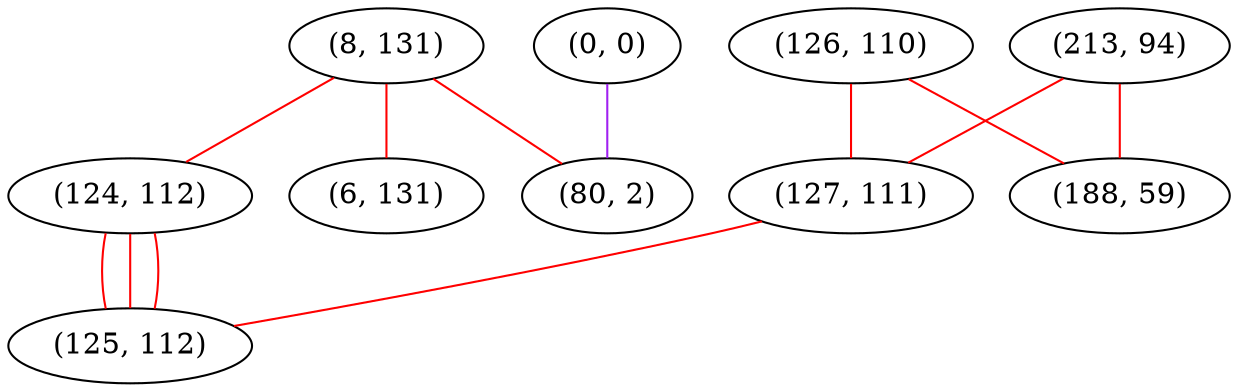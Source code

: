 graph "" {
"(213, 94)";
"(8, 131)";
"(0, 0)";
"(124, 112)";
"(126, 110)";
"(127, 111)";
"(80, 2)";
"(6, 131)";
"(188, 59)";
"(125, 112)";
"(213, 94)" -- "(127, 111)"  [color=red, key=0, weight=1];
"(213, 94)" -- "(188, 59)"  [color=red, key=0, weight=1];
"(8, 131)" -- "(6, 131)"  [color=red, key=0, weight=1];
"(8, 131)" -- "(80, 2)"  [color=red, key=0, weight=1];
"(8, 131)" -- "(124, 112)"  [color=red, key=0, weight=1];
"(0, 0)" -- "(80, 2)"  [color=purple, key=0, weight=4];
"(124, 112)" -- "(125, 112)"  [color=red, key=0, weight=1];
"(124, 112)" -- "(125, 112)"  [color=red, key=1, weight=1];
"(124, 112)" -- "(125, 112)"  [color=red, key=2, weight=1];
"(126, 110)" -- "(127, 111)"  [color=red, key=0, weight=1];
"(126, 110)" -- "(188, 59)"  [color=red, key=0, weight=1];
"(127, 111)" -- "(125, 112)"  [color=red, key=0, weight=1];
}
